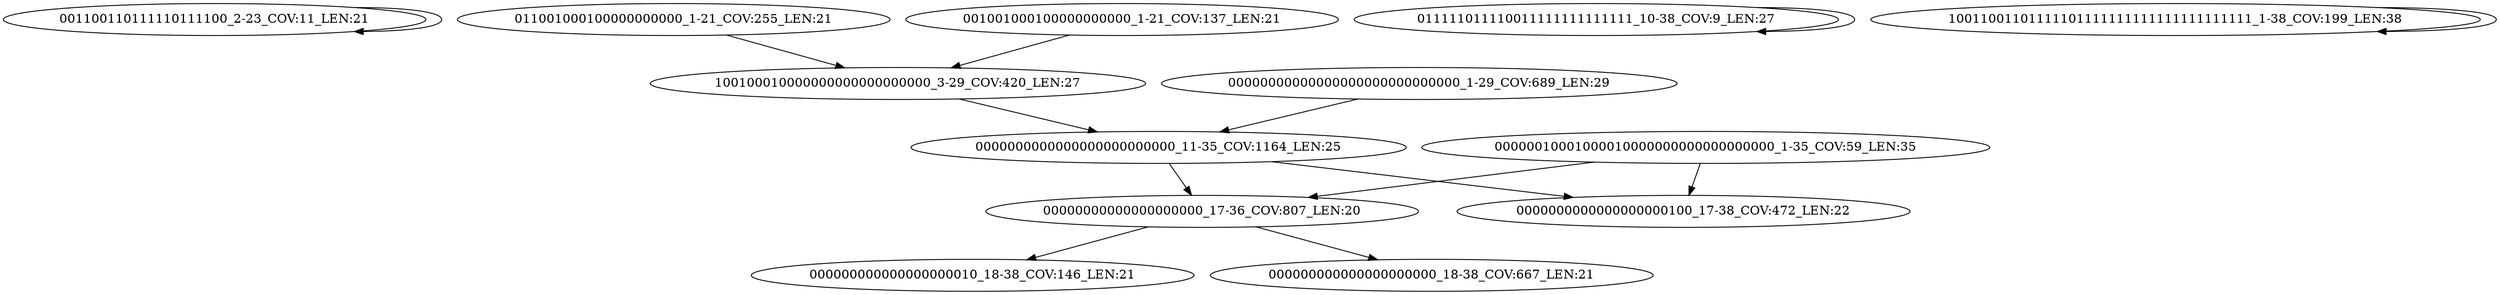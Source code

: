 digraph G {
    "001100110111110111100_2-23_COV:11_LEN:21" -> "001100110111110111100_2-23_COV:11_LEN:21";
    "011001000100000000000_1-21_COV:255_LEN:21" -> "100100010000000000000000000_3-29_COV:420_LEN:27";
    "011111011110011111111111111_10-38_COV:9_LEN:27" -> "011111011110011111111111111_10-38_COV:9_LEN:27";
    "00000000000000000000000000000_1-29_COV:689_LEN:29" -> "0000000000000000000000000_11-35_COV:1164_LEN:25";
    "001001000100000000000_1-21_COV:137_LEN:21" -> "100100010000000000000000000_3-29_COV:420_LEN:27";
    "00000000000000000000_17-36_COV:807_LEN:20" -> "000000000000000000010_18-38_COV:146_LEN:21";
    "00000000000000000000_17-36_COV:807_LEN:20" -> "000000000000000000000_18-38_COV:667_LEN:21";
    "100100010000000000000000000_3-29_COV:420_LEN:27" -> "0000000000000000000000000_11-35_COV:1164_LEN:25";
    "00000010001000010000000000000000000_1-35_COV:59_LEN:35" -> "00000000000000000000_17-36_COV:807_LEN:20";
    "00000010001000010000000000000000000_1-35_COV:59_LEN:35" -> "0000000000000000000100_17-38_COV:472_LEN:22";
    "10011001101111101111111111111111111111_1-38_COV:199_LEN:38" -> "10011001101111101111111111111111111111_1-38_COV:199_LEN:38";
    "0000000000000000000000000_11-35_COV:1164_LEN:25" -> "00000000000000000000_17-36_COV:807_LEN:20";
    "0000000000000000000000000_11-35_COV:1164_LEN:25" -> "0000000000000000000100_17-38_COV:472_LEN:22";
}
